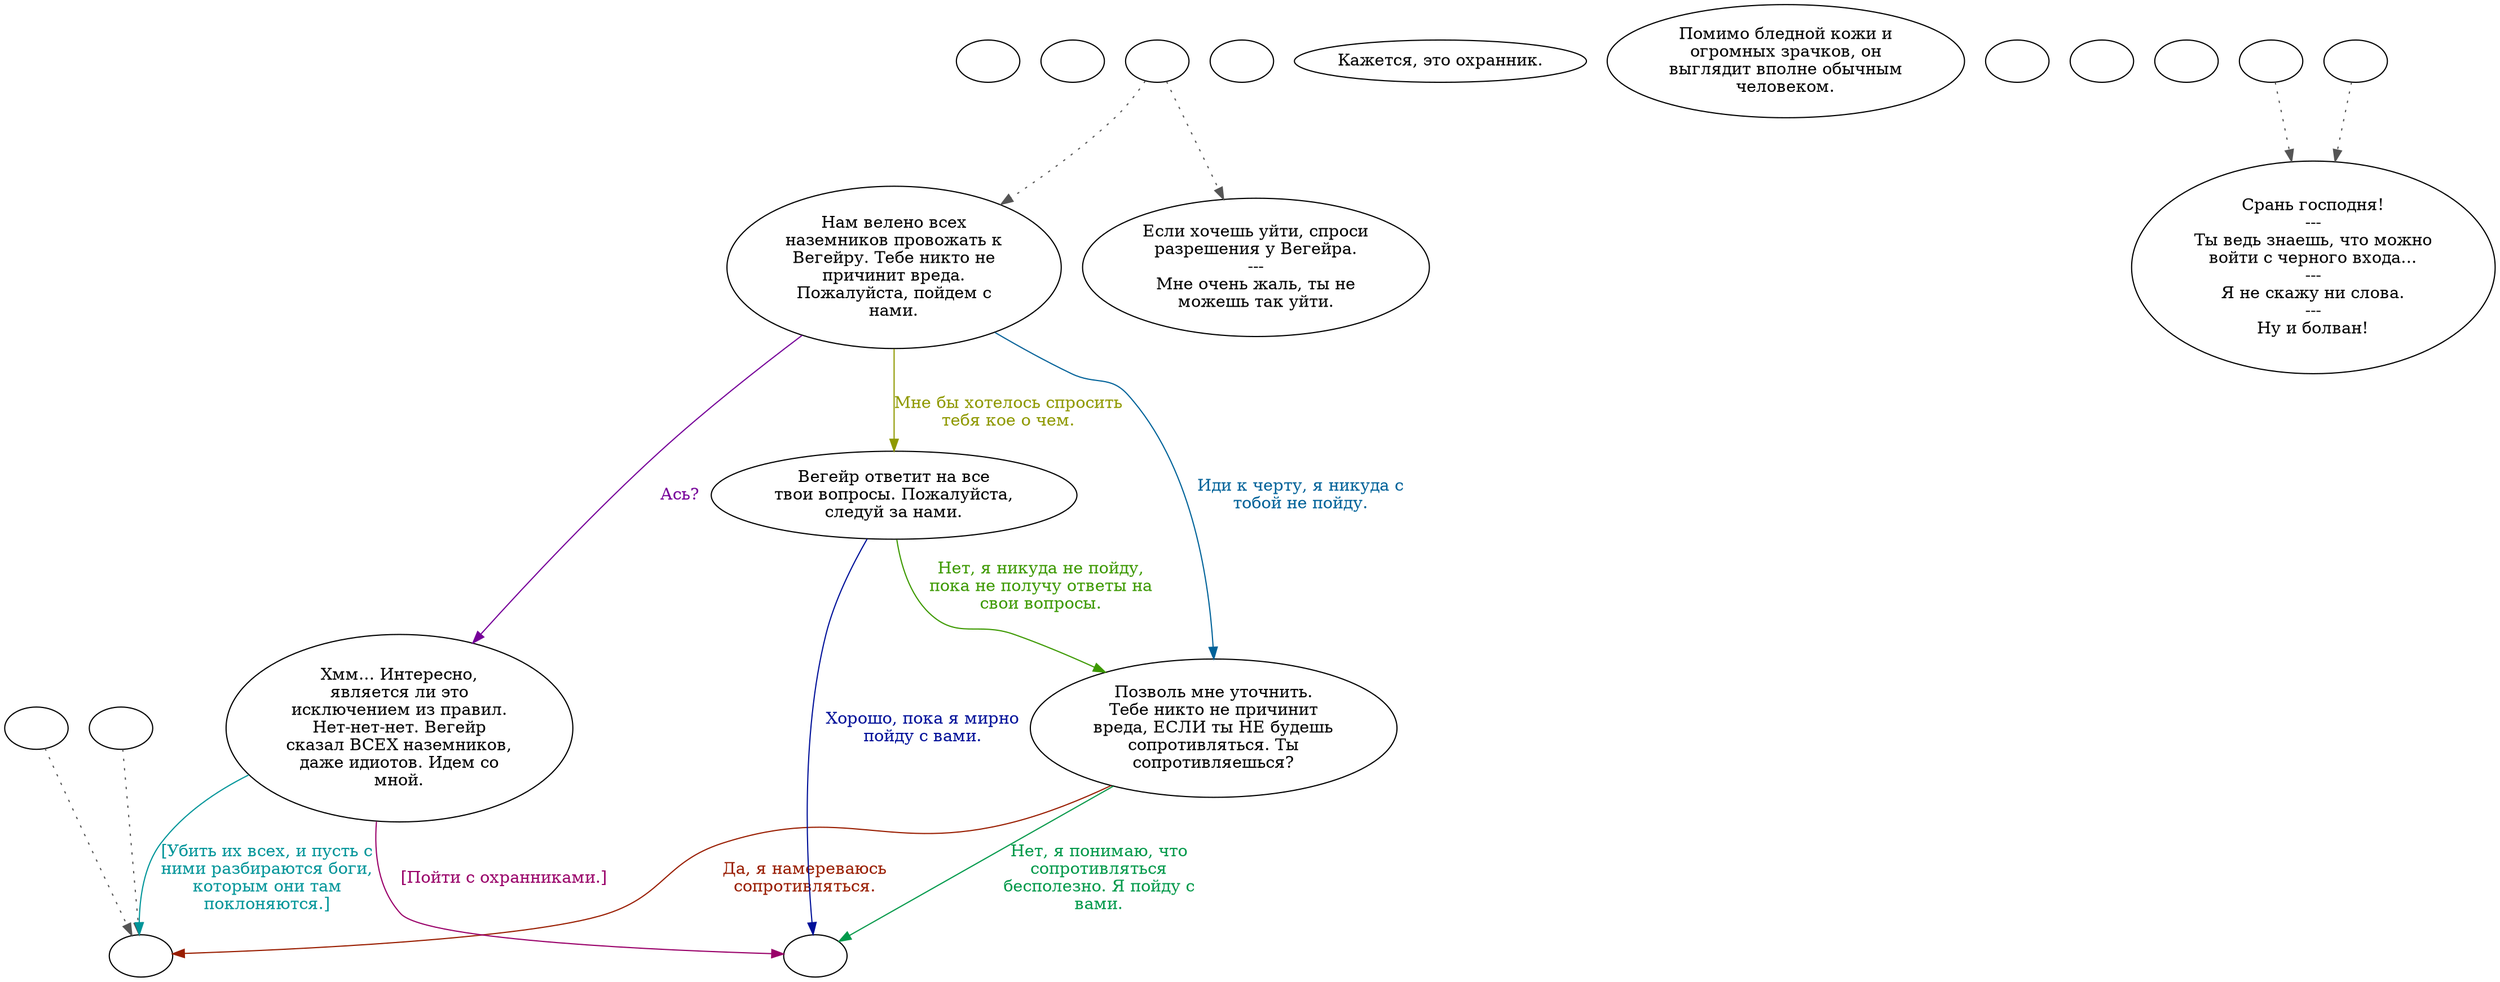digraph mcSlgGrd {
  "start" [style=filled       fillcolor="#FFFFFF"       color="#000000"]
  "start" [label=""]
  "critter_p_proc" [style=filled       fillcolor="#FFFFFF"       color="#000000"]
  "critter_p_proc" [label=""]
  "pickup_p_proc" [style=filled       fillcolor="#FFFFFF"       color="#000000"]
  "pickup_p_proc" -> "Node998" [style=dotted color="#555555"]
  "pickup_p_proc" [label=""]
  "talk_p_proc" [style=filled       fillcolor="#FFFFFF"       color="#000000"]
  "talk_p_proc" -> "Node007" [style=dotted color="#555555"]
  "talk_p_proc" -> "Node003" [style=dotted color="#555555"]
  "talk_p_proc" [label=""]
  "destroy_p_proc" [style=filled       fillcolor="#FFFFFF"       color="#000000"]
  "destroy_p_proc" [label=""]
  "look_at_p_proc" [style=filled       fillcolor="#FFFFFF"       color="#000000"]
  "look_at_p_proc" [label="Кажется, это охранник."]
  "description_p_proc" [style=filled       fillcolor="#FFFFFF"       color="#000000"]
  "description_p_proc" [label="Помимо бледной кожи и\nогромных зрачков, он\nвыглядит вполне обычным\nчеловеком."]
  "use_skill_on_p_proc" [style=filled       fillcolor="#FFFFFF"       color="#000000"]
  "use_skill_on_p_proc" [label=""]
  "damage_p_proc" [style=filled       fillcolor="#FFFFFF"       color="#000000"]
  "damage_p_proc" -> "Node998" [style=dotted color="#555555"]
  "damage_p_proc" [label=""]
  "map_enter_p_proc" [style=filled       fillcolor="#FFFFFF"       color="#000000"]
  "map_enter_p_proc" [label=""]
  "combat_p_proc" [style=filled       fillcolor="#FFFFFF"       color="#000000"]
  "combat_p_proc" [label=""]
  "map_update_p_proc" [style=filled       fillcolor="#FFFFFF"       color="#000000"]
  "map_update_p_proc" -> "Node002" [style=dotted color="#555555"]
  "map_update_p_proc" [label=""]
  "Node002" [style=filled       fillcolor="#FFFFFF"       color="#000000"]
  "Node002" [label="Срань господня!\n---\nТы ведь знаешь, что можно\nвойти с черного входа...\n---\nЯ не скажу ни слова.\n---\nНу и болван!"]
  "Node003" [style=filled       fillcolor="#FFFFFF"       color="#000000"]
  "Node003" [label="Нам велено всех\nназемников провожать к\nВегейру. Тебе никто не\nпричинит вреда.\nПожалуйста, пойдем с\nнами."]
  "Node003" -> "Node004" [label="Иди к черту, я никуда с\nтобой не пойду." color="#006299" fontcolor="#006299"]
  "Node003" -> "Node005" [label="Мне бы хотелось спросить\nтебя кое о чем." color="#8F9900" fontcolor="#8F9900"]
  "Node003" -> "Node006" [label="Ась?" color="#760099" fontcolor="#760099"]
  "Node004" [style=filled       fillcolor="#FFFFFF"       color="#000000"]
  "Node004" [label="Позволь мне уточнить.\nТебе никто не причинит\nвреда, ЕСЛИ ты НЕ будешь\nсопротивляться. Ты\nсопротивляешься?"]
  "Node004" -> "Node990" [label="Нет, я понимаю, что\nсопротивляться\nбесполезно. Я пойду с\nвами." color="#00994A" fontcolor="#00994A"]
  "Node004" -> "Node998" [label="Да, я намереваюсь\nсопротивляться." color="#991D00" fontcolor="#991D00"]
  "Node005" [style=filled       fillcolor="#FFFFFF"       color="#000000"]
  "Node005" [label="Вегейр ответит на все\nтвои вопросы. Пожалуйста,\nследуй за нами."]
  "Node005" -> "Node990" [label="Хорошо, пока я мирно\nпойду с вами." color="#001099" fontcolor="#001099"]
  "Node005" -> "Node004" [label="Нет, я никуда не пойду,\nпока не получу ответы на\nсвои вопросы." color="#3C9900" fontcolor="#3C9900"]
  "Node006" [style=filled       fillcolor="#FFFFFF"       color="#000000"]
  "Node006" [label="Хмм... Интересно,\nявляется ли это\nисключением из правил.\nНет-нет-нет. Вегейр\nсказал ВСЕХ наземников,\nдаже идиотов. Идем со\nмной."]
  "Node006" -> "Node990" [label="[Пойти с охранниками.]" color="#990069" fontcolor="#990069"]
  "Node006" -> "Node998" [label="[Убить их всех, и пусть с\nними разбираются боги,\nкоторым они там\nпоклоняются.]" color="#009599" fontcolor="#009599"]
  "Node007" [style=filled       fillcolor="#FFFFFF"       color="#000000"]
  "Node007" [label="Если хочешь уйти, спроси\nразрешения у Вегейра.\n---\nМне очень жаль, ты не\nможешь так уйти."]
  "Node998" [style=filled       fillcolor="#FFFFFF"       color="#000000"]
  "Node998" [label=""]
  "timed_event_p_proc" [style=filled       fillcolor="#FFFFFF"       color="#000000"]
  "timed_event_p_proc" -> "Node002" [style=dotted color="#555555"]
  "timed_event_p_proc" [label=""]
  "Node990" [style=filled       fillcolor="#FFFFFF"       color="#000000"]
  "Node990" [label=""]
}